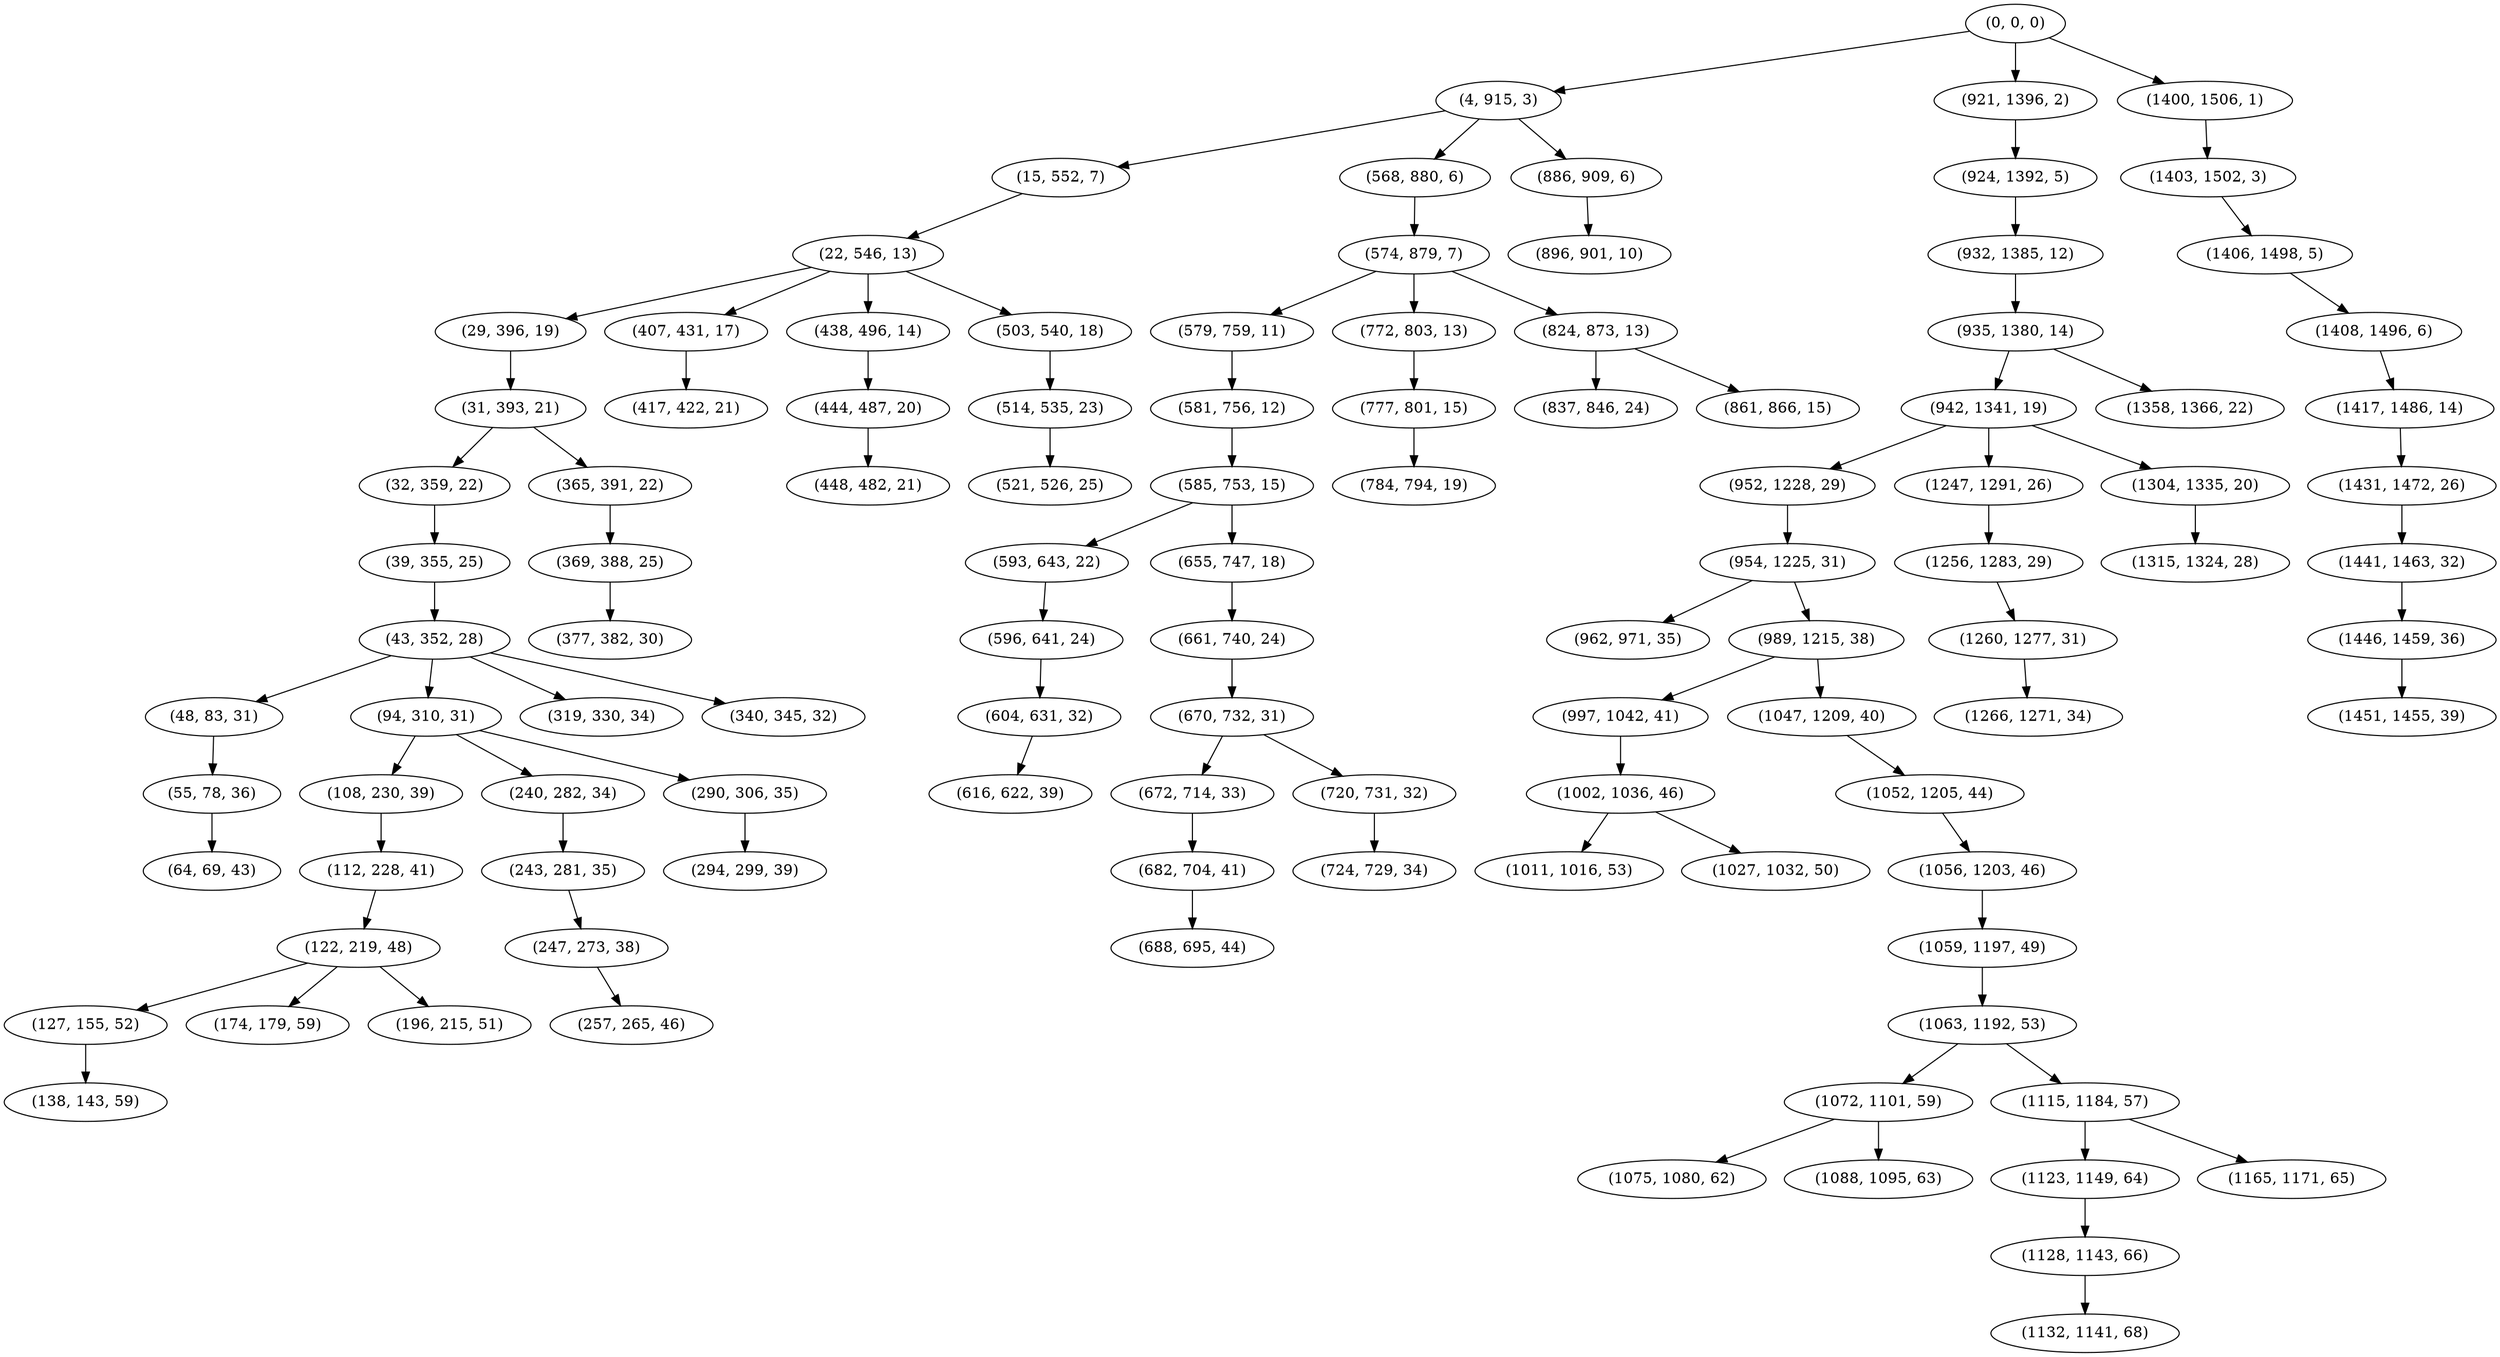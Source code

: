 digraph tree {
    "(0, 0, 0)";
    "(4, 915, 3)";
    "(15, 552, 7)";
    "(22, 546, 13)";
    "(29, 396, 19)";
    "(31, 393, 21)";
    "(32, 359, 22)";
    "(39, 355, 25)";
    "(43, 352, 28)";
    "(48, 83, 31)";
    "(55, 78, 36)";
    "(64, 69, 43)";
    "(94, 310, 31)";
    "(108, 230, 39)";
    "(112, 228, 41)";
    "(122, 219, 48)";
    "(127, 155, 52)";
    "(138, 143, 59)";
    "(174, 179, 59)";
    "(196, 215, 51)";
    "(240, 282, 34)";
    "(243, 281, 35)";
    "(247, 273, 38)";
    "(257, 265, 46)";
    "(290, 306, 35)";
    "(294, 299, 39)";
    "(319, 330, 34)";
    "(340, 345, 32)";
    "(365, 391, 22)";
    "(369, 388, 25)";
    "(377, 382, 30)";
    "(407, 431, 17)";
    "(417, 422, 21)";
    "(438, 496, 14)";
    "(444, 487, 20)";
    "(448, 482, 21)";
    "(503, 540, 18)";
    "(514, 535, 23)";
    "(521, 526, 25)";
    "(568, 880, 6)";
    "(574, 879, 7)";
    "(579, 759, 11)";
    "(581, 756, 12)";
    "(585, 753, 15)";
    "(593, 643, 22)";
    "(596, 641, 24)";
    "(604, 631, 32)";
    "(616, 622, 39)";
    "(655, 747, 18)";
    "(661, 740, 24)";
    "(670, 732, 31)";
    "(672, 714, 33)";
    "(682, 704, 41)";
    "(688, 695, 44)";
    "(720, 731, 32)";
    "(724, 729, 34)";
    "(772, 803, 13)";
    "(777, 801, 15)";
    "(784, 794, 19)";
    "(824, 873, 13)";
    "(837, 846, 24)";
    "(861, 866, 15)";
    "(886, 909, 6)";
    "(896, 901, 10)";
    "(921, 1396, 2)";
    "(924, 1392, 5)";
    "(932, 1385, 12)";
    "(935, 1380, 14)";
    "(942, 1341, 19)";
    "(952, 1228, 29)";
    "(954, 1225, 31)";
    "(962, 971, 35)";
    "(989, 1215, 38)";
    "(997, 1042, 41)";
    "(1002, 1036, 46)";
    "(1011, 1016, 53)";
    "(1027, 1032, 50)";
    "(1047, 1209, 40)";
    "(1052, 1205, 44)";
    "(1056, 1203, 46)";
    "(1059, 1197, 49)";
    "(1063, 1192, 53)";
    "(1072, 1101, 59)";
    "(1075, 1080, 62)";
    "(1088, 1095, 63)";
    "(1115, 1184, 57)";
    "(1123, 1149, 64)";
    "(1128, 1143, 66)";
    "(1132, 1141, 68)";
    "(1165, 1171, 65)";
    "(1247, 1291, 26)";
    "(1256, 1283, 29)";
    "(1260, 1277, 31)";
    "(1266, 1271, 34)";
    "(1304, 1335, 20)";
    "(1315, 1324, 28)";
    "(1358, 1366, 22)";
    "(1400, 1506, 1)";
    "(1403, 1502, 3)";
    "(1406, 1498, 5)";
    "(1408, 1496, 6)";
    "(1417, 1486, 14)";
    "(1431, 1472, 26)";
    "(1441, 1463, 32)";
    "(1446, 1459, 36)";
    "(1451, 1455, 39)";
    "(0, 0, 0)" -> "(4, 915, 3)";
    "(0, 0, 0)" -> "(921, 1396, 2)";
    "(0, 0, 0)" -> "(1400, 1506, 1)";
    "(4, 915, 3)" -> "(15, 552, 7)";
    "(4, 915, 3)" -> "(568, 880, 6)";
    "(4, 915, 3)" -> "(886, 909, 6)";
    "(15, 552, 7)" -> "(22, 546, 13)";
    "(22, 546, 13)" -> "(29, 396, 19)";
    "(22, 546, 13)" -> "(407, 431, 17)";
    "(22, 546, 13)" -> "(438, 496, 14)";
    "(22, 546, 13)" -> "(503, 540, 18)";
    "(29, 396, 19)" -> "(31, 393, 21)";
    "(31, 393, 21)" -> "(32, 359, 22)";
    "(31, 393, 21)" -> "(365, 391, 22)";
    "(32, 359, 22)" -> "(39, 355, 25)";
    "(39, 355, 25)" -> "(43, 352, 28)";
    "(43, 352, 28)" -> "(48, 83, 31)";
    "(43, 352, 28)" -> "(94, 310, 31)";
    "(43, 352, 28)" -> "(319, 330, 34)";
    "(43, 352, 28)" -> "(340, 345, 32)";
    "(48, 83, 31)" -> "(55, 78, 36)";
    "(55, 78, 36)" -> "(64, 69, 43)";
    "(94, 310, 31)" -> "(108, 230, 39)";
    "(94, 310, 31)" -> "(240, 282, 34)";
    "(94, 310, 31)" -> "(290, 306, 35)";
    "(108, 230, 39)" -> "(112, 228, 41)";
    "(112, 228, 41)" -> "(122, 219, 48)";
    "(122, 219, 48)" -> "(127, 155, 52)";
    "(122, 219, 48)" -> "(174, 179, 59)";
    "(122, 219, 48)" -> "(196, 215, 51)";
    "(127, 155, 52)" -> "(138, 143, 59)";
    "(240, 282, 34)" -> "(243, 281, 35)";
    "(243, 281, 35)" -> "(247, 273, 38)";
    "(247, 273, 38)" -> "(257, 265, 46)";
    "(290, 306, 35)" -> "(294, 299, 39)";
    "(365, 391, 22)" -> "(369, 388, 25)";
    "(369, 388, 25)" -> "(377, 382, 30)";
    "(407, 431, 17)" -> "(417, 422, 21)";
    "(438, 496, 14)" -> "(444, 487, 20)";
    "(444, 487, 20)" -> "(448, 482, 21)";
    "(503, 540, 18)" -> "(514, 535, 23)";
    "(514, 535, 23)" -> "(521, 526, 25)";
    "(568, 880, 6)" -> "(574, 879, 7)";
    "(574, 879, 7)" -> "(579, 759, 11)";
    "(574, 879, 7)" -> "(772, 803, 13)";
    "(574, 879, 7)" -> "(824, 873, 13)";
    "(579, 759, 11)" -> "(581, 756, 12)";
    "(581, 756, 12)" -> "(585, 753, 15)";
    "(585, 753, 15)" -> "(593, 643, 22)";
    "(585, 753, 15)" -> "(655, 747, 18)";
    "(593, 643, 22)" -> "(596, 641, 24)";
    "(596, 641, 24)" -> "(604, 631, 32)";
    "(604, 631, 32)" -> "(616, 622, 39)";
    "(655, 747, 18)" -> "(661, 740, 24)";
    "(661, 740, 24)" -> "(670, 732, 31)";
    "(670, 732, 31)" -> "(672, 714, 33)";
    "(670, 732, 31)" -> "(720, 731, 32)";
    "(672, 714, 33)" -> "(682, 704, 41)";
    "(682, 704, 41)" -> "(688, 695, 44)";
    "(720, 731, 32)" -> "(724, 729, 34)";
    "(772, 803, 13)" -> "(777, 801, 15)";
    "(777, 801, 15)" -> "(784, 794, 19)";
    "(824, 873, 13)" -> "(837, 846, 24)";
    "(824, 873, 13)" -> "(861, 866, 15)";
    "(886, 909, 6)" -> "(896, 901, 10)";
    "(921, 1396, 2)" -> "(924, 1392, 5)";
    "(924, 1392, 5)" -> "(932, 1385, 12)";
    "(932, 1385, 12)" -> "(935, 1380, 14)";
    "(935, 1380, 14)" -> "(942, 1341, 19)";
    "(935, 1380, 14)" -> "(1358, 1366, 22)";
    "(942, 1341, 19)" -> "(952, 1228, 29)";
    "(942, 1341, 19)" -> "(1247, 1291, 26)";
    "(942, 1341, 19)" -> "(1304, 1335, 20)";
    "(952, 1228, 29)" -> "(954, 1225, 31)";
    "(954, 1225, 31)" -> "(962, 971, 35)";
    "(954, 1225, 31)" -> "(989, 1215, 38)";
    "(989, 1215, 38)" -> "(997, 1042, 41)";
    "(989, 1215, 38)" -> "(1047, 1209, 40)";
    "(997, 1042, 41)" -> "(1002, 1036, 46)";
    "(1002, 1036, 46)" -> "(1011, 1016, 53)";
    "(1002, 1036, 46)" -> "(1027, 1032, 50)";
    "(1047, 1209, 40)" -> "(1052, 1205, 44)";
    "(1052, 1205, 44)" -> "(1056, 1203, 46)";
    "(1056, 1203, 46)" -> "(1059, 1197, 49)";
    "(1059, 1197, 49)" -> "(1063, 1192, 53)";
    "(1063, 1192, 53)" -> "(1072, 1101, 59)";
    "(1063, 1192, 53)" -> "(1115, 1184, 57)";
    "(1072, 1101, 59)" -> "(1075, 1080, 62)";
    "(1072, 1101, 59)" -> "(1088, 1095, 63)";
    "(1115, 1184, 57)" -> "(1123, 1149, 64)";
    "(1115, 1184, 57)" -> "(1165, 1171, 65)";
    "(1123, 1149, 64)" -> "(1128, 1143, 66)";
    "(1128, 1143, 66)" -> "(1132, 1141, 68)";
    "(1247, 1291, 26)" -> "(1256, 1283, 29)";
    "(1256, 1283, 29)" -> "(1260, 1277, 31)";
    "(1260, 1277, 31)" -> "(1266, 1271, 34)";
    "(1304, 1335, 20)" -> "(1315, 1324, 28)";
    "(1400, 1506, 1)" -> "(1403, 1502, 3)";
    "(1403, 1502, 3)" -> "(1406, 1498, 5)";
    "(1406, 1498, 5)" -> "(1408, 1496, 6)";
    "(1408, 1496, 6)" -> "(1417, 1486, 14)";
    "(1417, 1486, 14)" -> "(1431, 1472, 26)";
    "(1431, 1472, 26)" -> "(1441, 1463, 32)";
    "(1441, 1463, 32)" -> "(1446, 1459, 36)";
    "(1446, 1459, 36)" -> "(1451, 1455, 39)";
}
